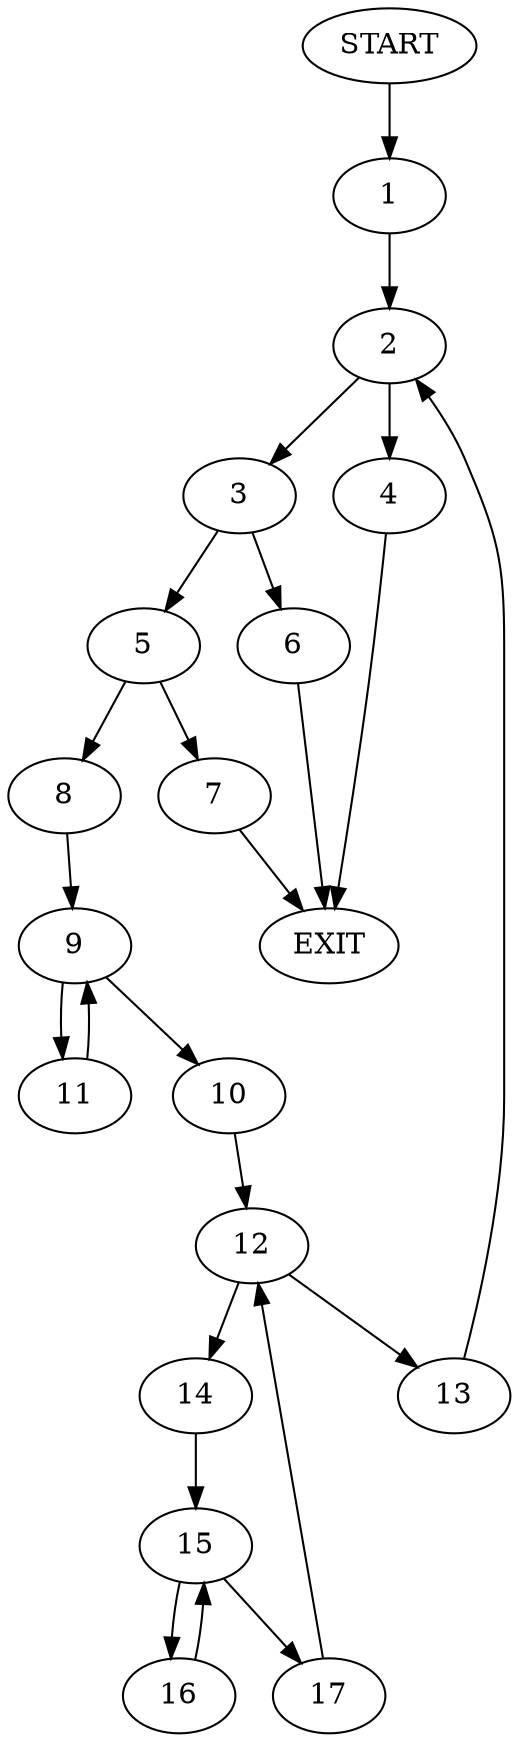 digraph {
0 [label="START"]
18 [label="EXIT"]
0 -> 1
1 -> 2
2 -> 3
2 -> 4
3 -> 5
3 -> 6
4 -> 18
5 -> 7
5 -> 8
6 -> 18
8 -> 9
7 -> 18
9 -> 10
9 -> 11
10 -> 12
11 -> 9
12 -> 13
12 -> 14
14 -> 15
13 -> 2
15 -> 16
15 -> 17
16 -> 15
17 -> 12
}
